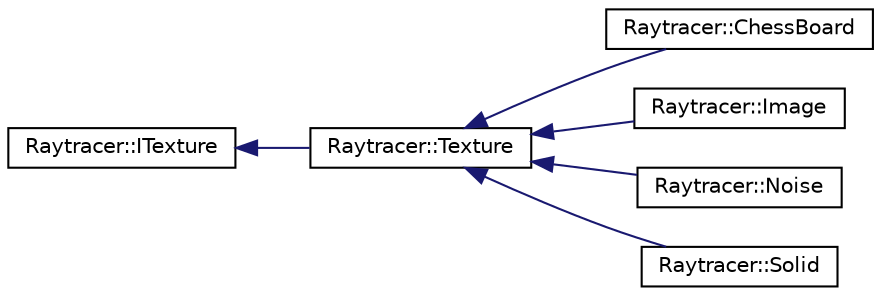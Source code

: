 digraph "Graphical Class Hierarchy"
{
 // LATEX_PDF_SIZE
  edge [fontname="Helvetica",fontsize="10",labelfontname="Helvetica",labelfontsize="10"];
  node [fontname="Helvetica",fontsize="10",shape=record];
  rankdir="LR";
  Node0 [label="Raytracer::ITexture",height=0.2,width=0.4,color="black", fillcolor="white", style="filled",URL="$classRaytracer_1_1ITexture.html",tooltip=" "];
  Node0 -> Node1 [dir="back",color="midnightblue",fontsize="10",style="solid",fontname="Helvetica"];
  Node1 [label="Raytracer::Texture",height=0.2,width=0.4,color="black", fillcolor="white", style="filled",URL="$classRaytracer_1_1Texture.html",tooltip=" "];
  Node1 -> Node2 [dir="back",color="midnightblue",fontsize="10",style="solid",fontname="Helvetica"];
  Node2 [label="Raytracer::ChessBoard",height=0.2,width=0.4,color="black", fillcolor="white", style="filled",URL="$classRaytracer_1_1ChessBoard.html",tooltip="A class that represents a chessboard texture in the raytracer."];
  Node1 -> Node3 [dir="back",color="midnightblue",fontsize="10",style="solid",fontname="Helvetica"];
  Node3 [label="Raytracer::Image",height=0.2,width=0.4,color="black", fillcolor="white", style="filled",URL="$classRaytracer_1_1Image.html",tooltip="A class that represents an image texture in the raytracer."];
  Node1 -> Node4 [dir="back",color="midnightblue",fontsize="10",style="solid",fontname="Helvetica"];
  Node4 [label="Raytracer::Noise",height=0.2,width=0.4,color="black", fillcolor="white", style="filled",URL="$classRaytracer_1_1Noise.html",tooltip="A class that represents a noise texture in the raytracer."];
  Node1 -> Node5 [dir="back",color="midnightblue",fontsize="10",style="solid",fontname="Helvetica"];
  Node5 [label="Raytracer::Solid",height=0.2,width=0.4,color="black", fillcolor="white", style="filled",URL="$classRaytracer_1_1Solid.html",tooltip="A class that represents a solid texture in the raytracer."];
}

